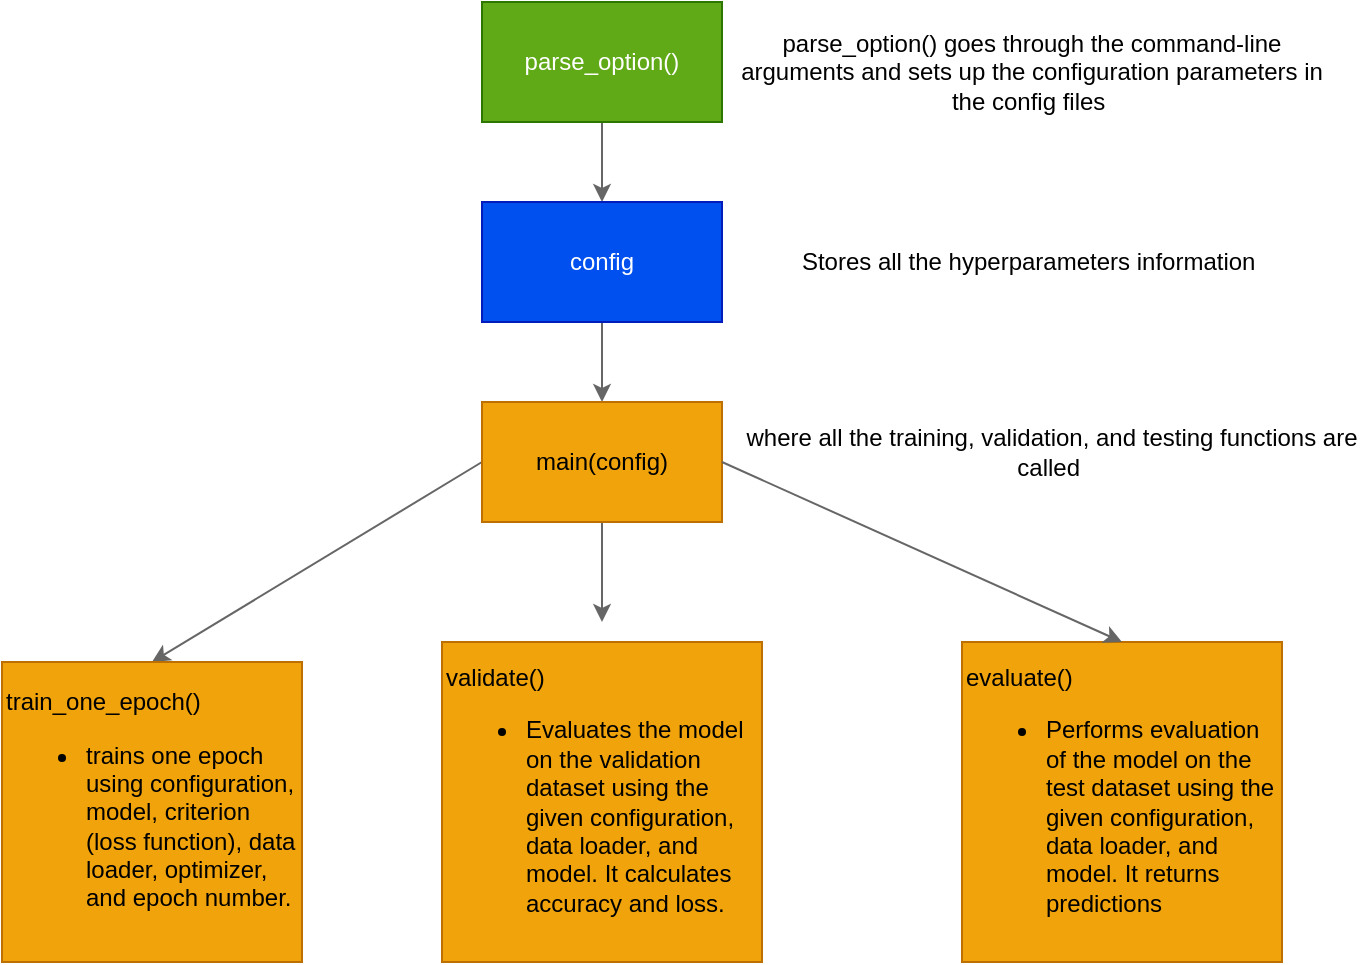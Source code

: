 <mxfile><diagram id="7wIBDeJpD7hRhGh3WHRt" name="Page-1"><mxGraphModel dx="655" dy="610" grid="1" gridSize="10" guides="1" tooltips="1" connect="1" arrows="1" fold="1" page="1" pageScale="1" pageWidth="850" pageHeight="1100" math="0" shadow="0"><root><mxCell id="0"/><mxCell id="1" parent="0"/><mxCell id="6" value="" style="edgeStyle=none;html=1;fillColor=#f5f5f5;strokeColor=#666666;" parent="1" source="2" target="3" edge="1"><mxGeometry relative="1" as="geometry"/></mxCell><mxCell id="2" value="parse_option()" style="whiteSpace=wrap;html=1;fillColor=#60a917;fontColor=#ffffff;strokeColor=#2D7600;" parent="1" vertex="1"><mxGeometry x="320" y="80" width="120" height="60" as="geometry"/></mxCell><mxCell id="7" value="" style="edgeStyle=none;html=1;fillColor=#f5f5f5;strokeColor=#666666;" parent="1" source="3" target="4" edge="1"><mxGeometry relative="1" as="geometry"/></mxCell><mxCell id="3" value="config" style="whiteSpace=wrap;html=1;fillColor=#0050ef;fontColor=#ffffff;strokeColor=#001DBC;" parent="1" vertex="1"><mxGeometry x="320" y="180" width="120" height="60" as="geometry"/></mxCell><mxCell id="12" style="edgeStyle=none;html=1;exitX=0;exitY=0.5;exitDx=0;exitDy=0;entryX=0.5;entryY=0;entryDx=0;entryDy=0;fillColor=#f5f5f5;strokeColor=#666666;" parent="1" source="4" target="5" edge="1"><mxGeometry relative="1" as="geometry"/></mxCell><mxCell id="22" style="edgeStyle=none;html=1;exitX=0.5;exitY=1;exitDx=0;exitDy=0;fillColor=#f5f5f5;strokeColor=#666666;" parent="1" source="4" edge="1"><mxGeometry relative="1" as="geometry"><mxPoint x="380" y="390" as="targetPoint"/></mxGeometry></mxCell><mxCell id="4" value="main(config)" style="whiteSpace=wrap;html=1;fillColor=#f0a30a;fontColor=#000000;strokeColor=#BD7000;" parent="1" vertex="1"><mxGeometry x="320" y="280" width="120" height="60" as="geometry"/></mxCell><mxCell id="5" value="train_one_epoch()&lt;br&gt;&lt;ul&gt;&lt;li&gt;trains one epoch using&amp;nbsp;configuration, model, criterion (loss function), data loader, optimizer, and epoch number.&lt;/li&gt;&lt;/ul&gt;" style="whiteSpace=wrap;html=1;fillColor=#f0a30a;fontColor=#000000;strokeColor=#BD7000;align=left;" parent="1" vertex="1"><mxGeometry x="80" y="410" width="150" height="150" as="geometry"/></mxCell><mxCell id="8" value="parse_option() goes through the&amp;nbsp;command-line arguments and sets up the configuration parameters in the config files&amp;nbsp;" style="text;align=center;html=1;verticalAlign=middle;whiteSpace=wrap;rounded=0;fillColor=none;" parent="1" vertex="1"><mxGeometry x="440" y="90" width="310" height="50" as="geometry"/></mxCell><mxCell id="9" value="Stores all the hyperparameters information&amp;nbsp;" style="text;align=center;html=1;verticalAlign=middle;whiteSpace=wrap;rounded=0;fillColor=none;" parent="1" vertex="1"><mxGeometry x="440" y="185" width="310" height="50" as="geometry"/></mxCell><mxCell id="11" value="where all the training, validation, and testing functions are called&amp;nbsp;" style="text;align=center;html=1;verticalAlign=middle;whiteSpace=wrap;rounded=0;fillColor=none;" parent="1" vertex="1"><mxGeometry x="450" y="280" width="310" height="50" as="geometry"/></mxCell><mxCell id="13" value="validate()&amp;nbsp;&lt;br&gt;&lt;ul&gt;&lt;li&gt;&lt;span style=&quot;background-color: initial;&quot;&gt;Evaluates the model on the validation dataset using the given configuration, data loader, and model. It calculates accuracy and loss.&lt;/span&gt;&lt;br&gt;&lt;/li&gt;&lt;/ul&gt;" style="whiteSpace=wrap;html=1;fillColor=#f0a30a;fontColor=#000000;strokeColor=#BD7000;align=left;" parent="1" vertex="1"><mxGeometry x="300" y="400" width="160" height="160" as="geometry"/></mxCell><mxCell id="14" value="evaluate()&amp;nbsp;&lt;br&gt;&lt;ul&gt;&lt;li&gt;Performs evaluation of the model on the test dataset using the given configuration, data loader, and model. It returns predictions&lt;/li&gt;&lt;/ul&gt;" style="whiteSpace=wrap;html=1;fillColor=#f0a30a;fontColor=#000000;strokeColor=#BD7000;align=left;" parent="1" vertex="1"><mxGeometry x="560" y="400" width="160" height="160" as="geometry"/></mxCell><mxCell id="24" style="edgeStyle=none;html=1;exitX=1;exitY=0.5;exitDx=0;exitDy=0;entryX=0.5;entryY=0;entryDx=0;entryDy=0;fillColor=#f5f5f5;strokeColor=#666666;" parent="1" source="4" target="14" edge="1"><mxGeometry relative="1" as="geometry"/></mxCell></root></mxGraphModel></diagram></mxfile>